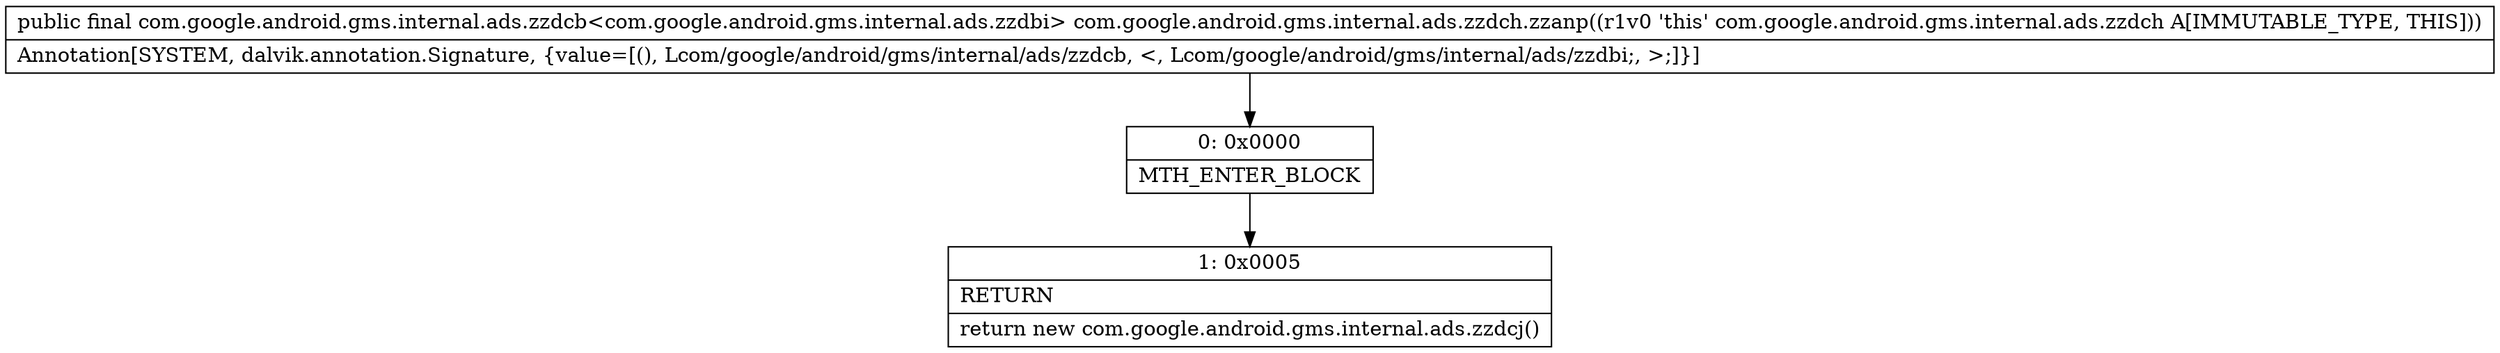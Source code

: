 digraph "CFG forcom.google.android.gms.internal.ads.zzdch.zzanp()Lcom\/google\/android\/gms\/internal\/ads\/zzdcb;" {
Node_0 [shape=record,label="{0\:\ 0x0000|MTH_ENTER_BLOCK\l}"];
Node_1 [shape=record,label="{1\:\ 0x0005|RETURN\l|return new com.google.android.gms.internal.ads.zzdcj()\l}"];
MethodNode[shape=record,label="{public final com.google.android.gms.internal.ads.zzdcb\<com.google.android.gms.internal.ads.zzdbi\> com.google.android.gms.internal.ads.zzdch.zzanp((r1v0 'this' com.google.android.gms.internal.ads.zzdch A[IMMUTABLE_TYPE, THIS]))  | Annotation[SYSTEM, dalvik.annotation.Signature, \{value=[(), Lcom\/google\/android\/gms\/internal\/ads\/zzdcb, \<, Lcom\/google\/android\/gms\/internal\/ads\/zzdbi;, \>;]\}]\l}"];
MethodNode -> Node_0;
Node_0 -> Node_1;
}

